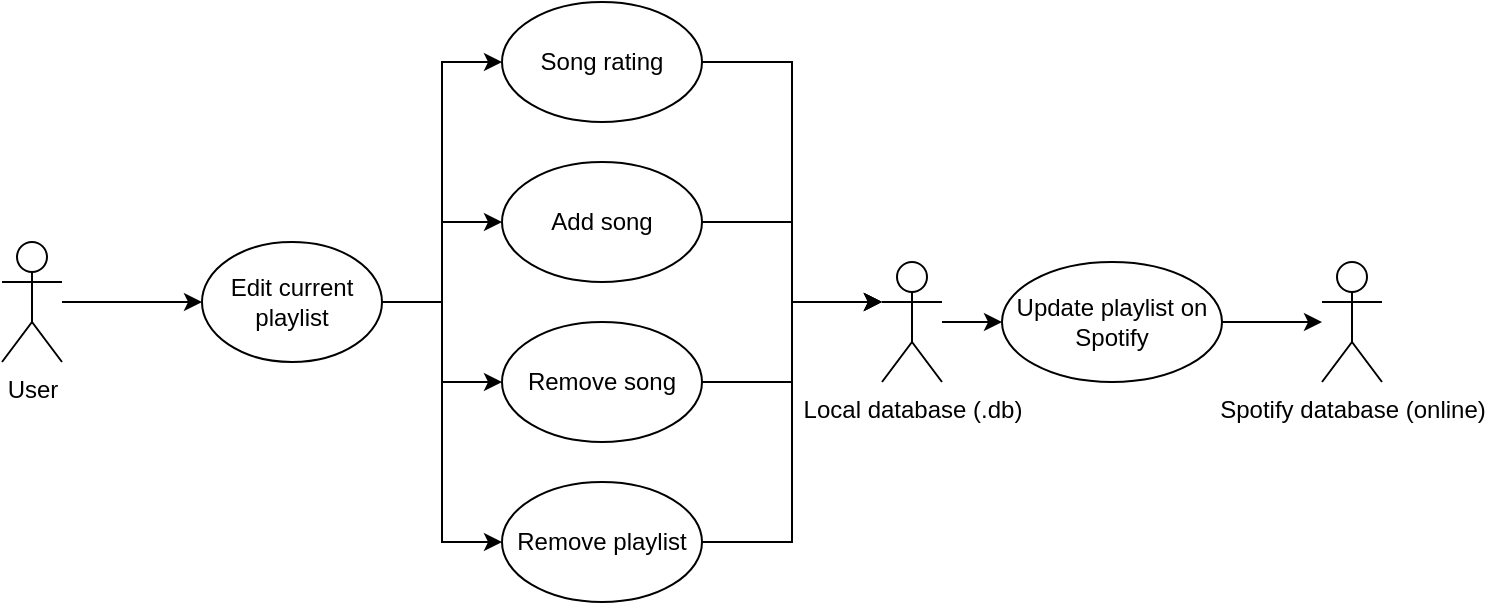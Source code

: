 <mxfile version="13.3.1" type="github">
  <diagram id="RX8MKxGeRJnMLhculDgC" name="Page-1">
    <mxGraphModel dx="541" dy="941" grid="1" gridSize="10" guides="1" tooltips="1" connect="1" arrows="1" fold="1" page="1" pageScale="1" pageWidth="850" pageHeight="1100" math="0" shadow="0">
      <root>
        <mxCell id="0" />
        <mxCell id="1" parent="0" />
        <mxCell id="aJsOf31wqLQeytQC_Wr7-77" style="edgeStyle=orthogonalEdgeStyle;rounded=0;orthogonalLoop=1;jettySize=auto;html=1;entryX=0;entryY=0.5;entryDx=0;entryDy=0;" parent="1" source="aJsOf31wqLQeytQC_Wr7-49" target="aJsOf31wqLQeytQC_Wr7-66" edge="1">
          <mxGeometry relative="1" as="geometry" />
        </mxCell>
        <mxCell id="aJsOf31wqLQeytQC_Wr7-49" value="User" style="shape=umlActor;verticalLabelPosition=bottom;labelBackgroundColor=#ffffff;verticalAlign=top;html=1;outlineConnect=0;" parent="1" vertex="1">
          <mxGeometry x="90" y="230" width="30" height="60" as="geometry" />
        </mxCell>
        <mxCell id="aJsOf31wqLQeytQC_Wr7-79" style="edgeStyle=orthogonalEdgeStyle;rounded=0;orthogonalLoop=1;jettySize=auto;html=1;entryX=0;entryY=0.5;entryDx=0;entryDy=0;" parent="1" source="aJsOf31wqLQeytQC_Wr7-66" target="aJsOf31wqLQeytQC_Wr7-68" edge="1">
          <mxGeometry relative="1" as="geometry" />
        </mxCell>
        <mxCell id="aJsOf31wqLQeytQC_Wr7-80" style="edgeStyle=orthogonalEdgeStyle;rounded=0;orthogonalLoop=1;jettySize=auto;html=1;entryX=0;entryY=0.5;entryDx=0;entryDy=0;" parent="1" source="aJsOf31wqLQeytQC_Wr7-66" target="aJsOf31wqLQeytQC_Wr7-69" edge="1">
          <mxGeometry relative="1" as="geometry" />
        </mxCell>
        <mxCell id="aJsOf31wqLQeytQC_Wr7-81" style="edgeStyle=orthogonalEdgeStyle;rounded=0;orthogonalLoop=1;jettySize=auto;html=1;entryX=0;entryY=0.5;entryDx=0;entryDy=0;" parent="1" source="aJsOf31wqLQeytQC_Wr7-66" target="aJsOf31wqLQeytQC_Wr7-70" edge="1">
          <mxGeometry relative="1" as="geometry" />
        </mxCell>
        <mxCell id="aJsOf31wqLQeytQC_Wr7-82" style="edgeStyle=orthogonalEdgeStyle;rounded=0;orthogonalLoop=1;jettySize=auto;html=1;entryX=0;entryY=0.5;entryDx=0;entryDy=0;" parent="1" source="aJsOf31wqLQeytQC_Wr7-66" target="aJsOf31wqLQeytQC_Wr7-67" edge="1">
          <mxGeometry relative="1" as="geometry" />
        </mxCell>
        <mxCell id="aJsOf31wqLQeytQC_Wr7-66" value="Edit current playlist" style="ellipse;whiteSpace=wrap;html=1;" parent="1" vertex="1">
          <mxGeometry x="190" y="230" width="90" height="60" as="geometry" />
        </mxCell>
        <mxCell id="aJsOf31wqLQeytQC_Wr7-87" style="edgeStyle=orthogonalEdgeStyle;rounded=0;orthogonalLoop=1;jettySize=auto;html=1;entryX=0;entryY=0.333;entryDx=0;entryDy=0;entryPerimeter=0;" parent="1" source="aJsOf31wqLQeytQC_Wr7-67" target="aJsOf31wqLQeytQC_Wr7-73" edge="1">
          <mxGeometry relative="1" as="geometry" />
        </mxCell>
        <mxCell id="aJsOf31wqLQeytQC_Wr7-67" value="Song rating" style="ellipse;whiteSpace=wrap;html=1;" parent="1" vertex="1">
          <mxGeometry x="340" y="110" width="100" height="60" as="geometry" />
        </mxCell>
        <mxCell id="aJsOf31wqLQeytQC_Wr7-84" style="edgeStyle=orthogonalEdgeStyle;rounded=0;orthogonalLoop=1;jettySize=auto;html=1;exitX=1;exitY=0.5;exitDx=0;exitDy=0;entryX=0;entryY=0.333;entryDx=0;entryDy=0;entryPerimeter=0;" parent="1" source="aJsOf31wqLQeytQC_Wr7-68" target="aJsOf31wqLQeytQC_Wr7-73" edge="1">
          <mxGeometry relative="1" as="geometry" />
        </mxCell>
        <mxCell id="aJsOf31wqLQeytQC_Wr7-68" value="Add song" style="ellipse;whiteSpace=wrap;html=1;" parent="1" vertex="1">
          <mxGeometry x="340" y="190" width="100" height="60" as="geometry" />
        </mxCell>
        <mxCell id="aJsOf31wqLQeytQC_Wr7-85" style="edgeStyle=orthogonalEdgeStyle;rounded=0;orthogonalLoop=1;jettySize=auto;html=1;entryX=0;entryY=0.333;entryDx=0;entryDy=0;entryPerimeter=0;" parent="1" source="aJsOf31wqLQeytQC_Wr7-69" target="aJsOf31wqLQeytQC_Wr7-73" edge="1">
          <mxGeometry relative="1" as="geometry" />
        </mxCell>
        <mxCell id="aJsOf31wqLQeytQC_Wr7-69" value="Remove song" style="ellipse;whiteSpace=wrap;html=1;" parent="1" vertex="1">
          <mxGeometry x="340" y="270" width="100" height="60" as="geometry" />
        </mxCell>
        <mxCell id="aJsOf31wqLQeytQC_Wr7-86" style="edgeStyle=orthogonalEdgeStyle;rounded=0;orthogonalLoop=1;jettySize=auto;html=1;entryX=0;entryY=0.333;entryDx=0;entryDy=0;entryPerimeter=0;" parent="1" source="aJsOf31wqLQeytQC_Wr7-70" target="aJsOf31wqLQeytQC_Wr7-73" edge="1">
          <mxGeometry relative="1" as="geometry" />
        </mxCell>
        <mxCell id="aJsOf31wqLQeytQC_Wr7-70" value="Remove playlist" style="ellipse;whiteSpace=wrap;html=1;" parent="1" vertex="1">
          <mxGeometry x="340" y="350" width="100" height="60" as="geometry" />
        </mxCell>
        <mxCell id="aJsOf31wqLQeytQC_Wr7-93" style="edgeStyle=orthogonalEdgeStyle;rounded=0;orthogonalLoop=1;jettySize=auto;html=1;" parent="1" source="aJsOf31wqLQeytQC_Wr7-71" target="aJsOf31wqLQeytQC_Wr7-72" edge="1">
          <mxGeometry relative="1" as="geometry" />
        </mxCell>
        <mxCell id="aJsOf31wqLQeytQC_Wr7-71" value="Update playlist on Spotify" style="ellipse;whiteSpace=wrap;html=1;" parent="1" vertex="1">
          <mxGeometry x="590" y="240" width="110" height="60" as="geometry" />
        </mxCell>
        <mxCell id="aJsOf31wqLQeytQC_Wr7-72" value="Spotify database (online)" style="shape=umlActor;verticalLabelPosition=bottom;labelBackgroundColor=#ffffff;verticalAlign=top;html=1;outlineConnect=0;" parent="1" vertex="1">
          <mxGeometry x="750" y="240" width="30" height="60" as="geometry" />
        </mxCell>
        <mxCell id="aJsOf31wqLQeytQC_Wr7-90" style="edgeStyle=orthogonalEdgeStyle;rounded=0;orthogonalLoop=1;jettySize=auto;html=1;entryX=0;entryY=0.5;entryDx=0;entryDy=0;" parent="1" source="aJsOf31wqLQeytQC_Wr7-73" target="aJsOf31wqLQeytQC_Wr7-71" edge="1">
          <mxGeometry relative="1" as="geometry" />
        </mxCell>
        <mxCell id="aJsOf31wqLQeytQC_Wr7-73" value="Local database (.db)" style="shape=umlActor;verticalLabelPosition=bottom;labelBackgroundColor=#ffffff;verticalAlign=top;html=1;outlineConnect=0;" parent="1" vertex="1">
          <mxGeometry x="530" y="240" width="30" height="60" as="geometry" />
        </mxCell>
      </root>
    </mxGraphModel>
  </diagram>
</mxfile>
